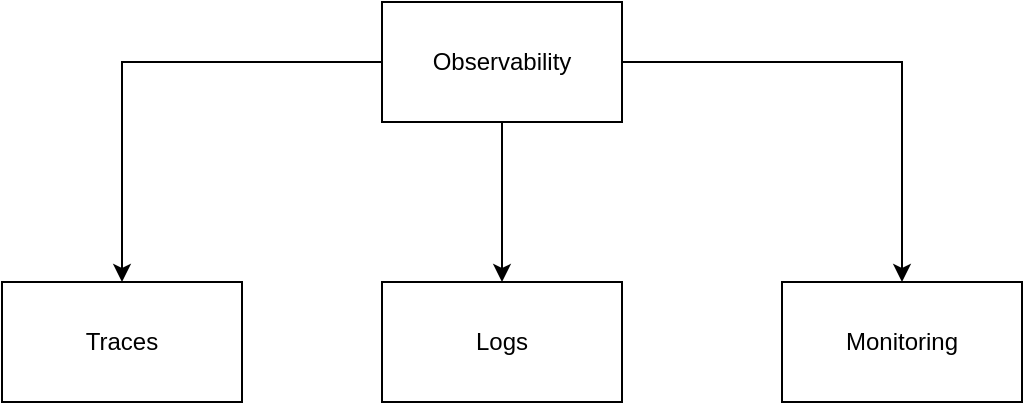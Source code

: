 <mxfile version="28.2.3">
  <diagram name="Page-1" id="Do8e9G8cceio7t4X5D0b">
    <mxGraphModel dx="815" dy="425" grid="1" gridSize="10" guides="1" tooltips="1" connect="1" arrows="1" fold="1" page="1" pageScale="1" pageWidth="850" pageHeight="1100" math="0" shadow="0">
      <root>
        <mxCell id="0" />
        <mxCell id="1" parent="0" />
        <mxCell id="HUjf1X7cH54oYZS5tYs9-3" value="" style="edgeStyle=orthogonalEdgeStyle;rounded=0;orthogonalLoop=1;jettySize=auto;html=1;" edge="1" parent="1" source="HUjf1X7cH54oYZS5tYs9-1" target="HUjf1X7cH54oYZS5tYs9-2">
          <mxGeometry relative="1" as="geometry" />
        </mxCell>
        <mxCell id="HUjf1X7cH54oYZS5tYs9-5" value="" style="edgeStyle=orthogonalEdgeStyle;rounded=0;orthogonalLoop=1;jettySize=auto;html=1;" edge="1" parent="1" source="HUjf1X7cH54oYZS5tYs9-1" target="HUjf1X7cH54oYZS5tYs9-4">
          <mxGeometry relative="1" as="geometry" />
        </mxCell>
        <mxCell id="HUjf1X7cH54oYZS5tYs9-7" value="" style="edgeStyle=orthogonalEdgeStyle;rounded=0;orthogonalLoop=1;jettySize=auto;html=1;" edge="1" parent="1" source="HUjf1X7cH54oYZS5tYs9-1" target="HUjf1X7cH54oYZS5tYs9-6">
          <mxGeometry relative="1" as="geometry" />
        </mxCell>
        <mxCell id="HUjf1X7cH54oYZS5tYs9-1" value="Observability" style="whiteSpace=wrap;html=1;" vertex="1" parent="1">
          <mxGeometry x="350" y="220" width="120" height="60" as="geometry" />
        </mxCell>
        <mxCell id="HUjf1X7cH54oYZS5tYs9-2" value="Logs" style="whiteSpace=wrap;html=1;" vertex="1" parent="1">
          <mxGeometry x="350" y="360" width="120" height="60" as="geometry" />
        </mxCell>
        <mxCell id="HUjf1X7cH54oYZS5tYs9-4" value="Monitoring" style="whiteSpace=wrap;html=1;" vertex="1" parent="1">
          <mxGeometry x="550" y="360" width="120" height="60" as="geometry" />
        </mxCell>
        <mxCell id="HUjf1X7cH54oYZS5tYs9-6" value="Traces" style="whiteSpace=wrap;html=1;" vertex="1" parent="1">
          <mxGeometry x="160" y="360" width="120" height="60" as="geometry" />
        </mxCell>
      </root>
    </mxGraphModel>
  </diagram>
</mxfile>
